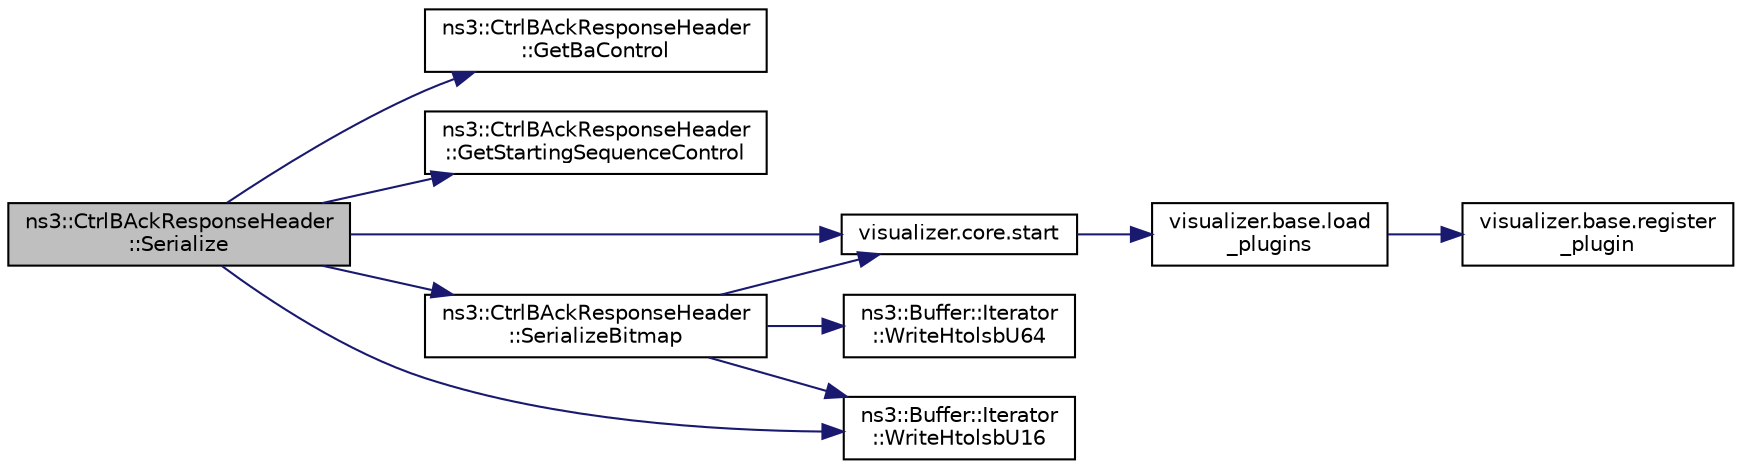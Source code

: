 digraph "ns3::CtrlBAckResponseHeader::Serialize"
{
 // LATEX_PDF_SIZE
  edge [fontname="Helvetica",fontsize="10",labelfontname="Helvetica",labelfontsize="10"];
  node [fontname="Helvetica",fontsize="10",shape=record];
  rankdir="LR";
  Node1 [label="ns3::CtrlBAckResponseHeader\l::Serialize",height=0.2,width=0.4,color="black", fillcolor="grey75", style="filled", fontcolor="black",tooltip=" "];
  Node1 -> Node2 [color="midnightblue",fontsize="10",style="solid",fontname="Helvetica"];
  Node2 [label="ns3::CtrlBAckResponseHeader\l::GetBaControl",height=0.2,width=0.4,color="black", fillcolor="white", style="filled",URL="$classns3_1_1_ctrl_b_ack_response_header.html#a137d714937c3a3c16f7e3808c7c0fb6b",tooltip="Return the Block Ack control."];
  Node1 -> Node3 [color="midnightblue",fontsize="10",style="solid",fontname="Helvetica"];
  Node3 [label="ns3::CtrlBAckResponseHeader\l::GetStartingSequenceControl",height=0.2,width=0.4,color="black", fillcolor="white", style="filled",URL="$classns3_1_1_ctrl_b_ack_response_header.html#adf317b52238312171ce46a64c1e250cb",tooltip="Return the starting sequence control."];
  Node1 -> Node4 [color="midnightblue",fontsize="10",style="solid",fontname="Helvetica"];
  Node4 [label="ns3::CtrlBAckResponseHeader\l::SerializeBitmap",height=0.2,width=0.4,color="black", fillcolor="white", style="filled",URL="$classns3_1_1_ctrl_b_ack_response_header.html#a3f309e047f2ee472611487dbf7ebd3ae",tooltip="Serialize bitmap to the given buffer."];
  Node4 -> Node5 [color="midnightblue",fontsize="10",style="solid",fontname="Helvetica"];
  Node5 [label="visualizer.core.start",height=0.2,width=0.4,color="black", fillcolor="white", style="filled",URL="$namespacevisualizer_1_1core.html#a2a35e5d8a34af358b508dac8635754e0",tooltip=" "];
  Node5 -> Node6 [color="midnightblue",fontsize="10",style="solid",fontname="Helvetica"];
  Node6 [label="visualizer.base.load\l_plugins",height=0.2,width=0.4,color="black", fillcolor="white", style="filled",URL="$namespacevisualizer_1_1base.html#ad171497a5ff1afe0a73bedaebf35448f",tooltip=" "];
  Node6 -> Node7 [color="midnightblue",fontsize="10",style="solid",fontname="Helvetica"];
  Node7 [label="visualizer.base.register\l_plugin",height=0.2,width=0.4,color="black", fillcolor="white", style="filled",URL="$namespacevisualizer_1_1base.html#a6b0ffcff1e17ec4027496f50177e5b9e",tooltip=" "];
  Node4 -> Node8 [color="midnightblue",fontsize="10",style="solid",fontname="Helvetica"];
  Node8 [label="ns3::Buffer::Iterator\l::WriteHtolsbU16",height=0.2,width=0.4,color="black", fillcolor="white", style="filled",URL="$classns3_1_1_buffer_1_1_iterator.html#a2e89a2939c01994a490d6f0be22770a1",tooltip=" "];
  Node4 -> Node9 [color="midnightblue",fontsize="10",style="solid",fontname="Helvetica"];
  Node9 [label="ns3::Buffer::Iterator\l::WriteHtolsbU64",height=0.2,width=0.4,color="black", fillcolor="white", style="filled",URL="$classns3_1_1_buffer_1_1_iterator.html#a930c087b76db8b535f224b4eb916c359",tooltip=" "];
  Node1 -> Node5 [color="midnightblue",fontsize="10",style="solid",fontname="Helvetica"];
  Node1 -> Node8 [color="midnightblue",fontsize="10",style="solid",fontname="Helvetica"];
}
